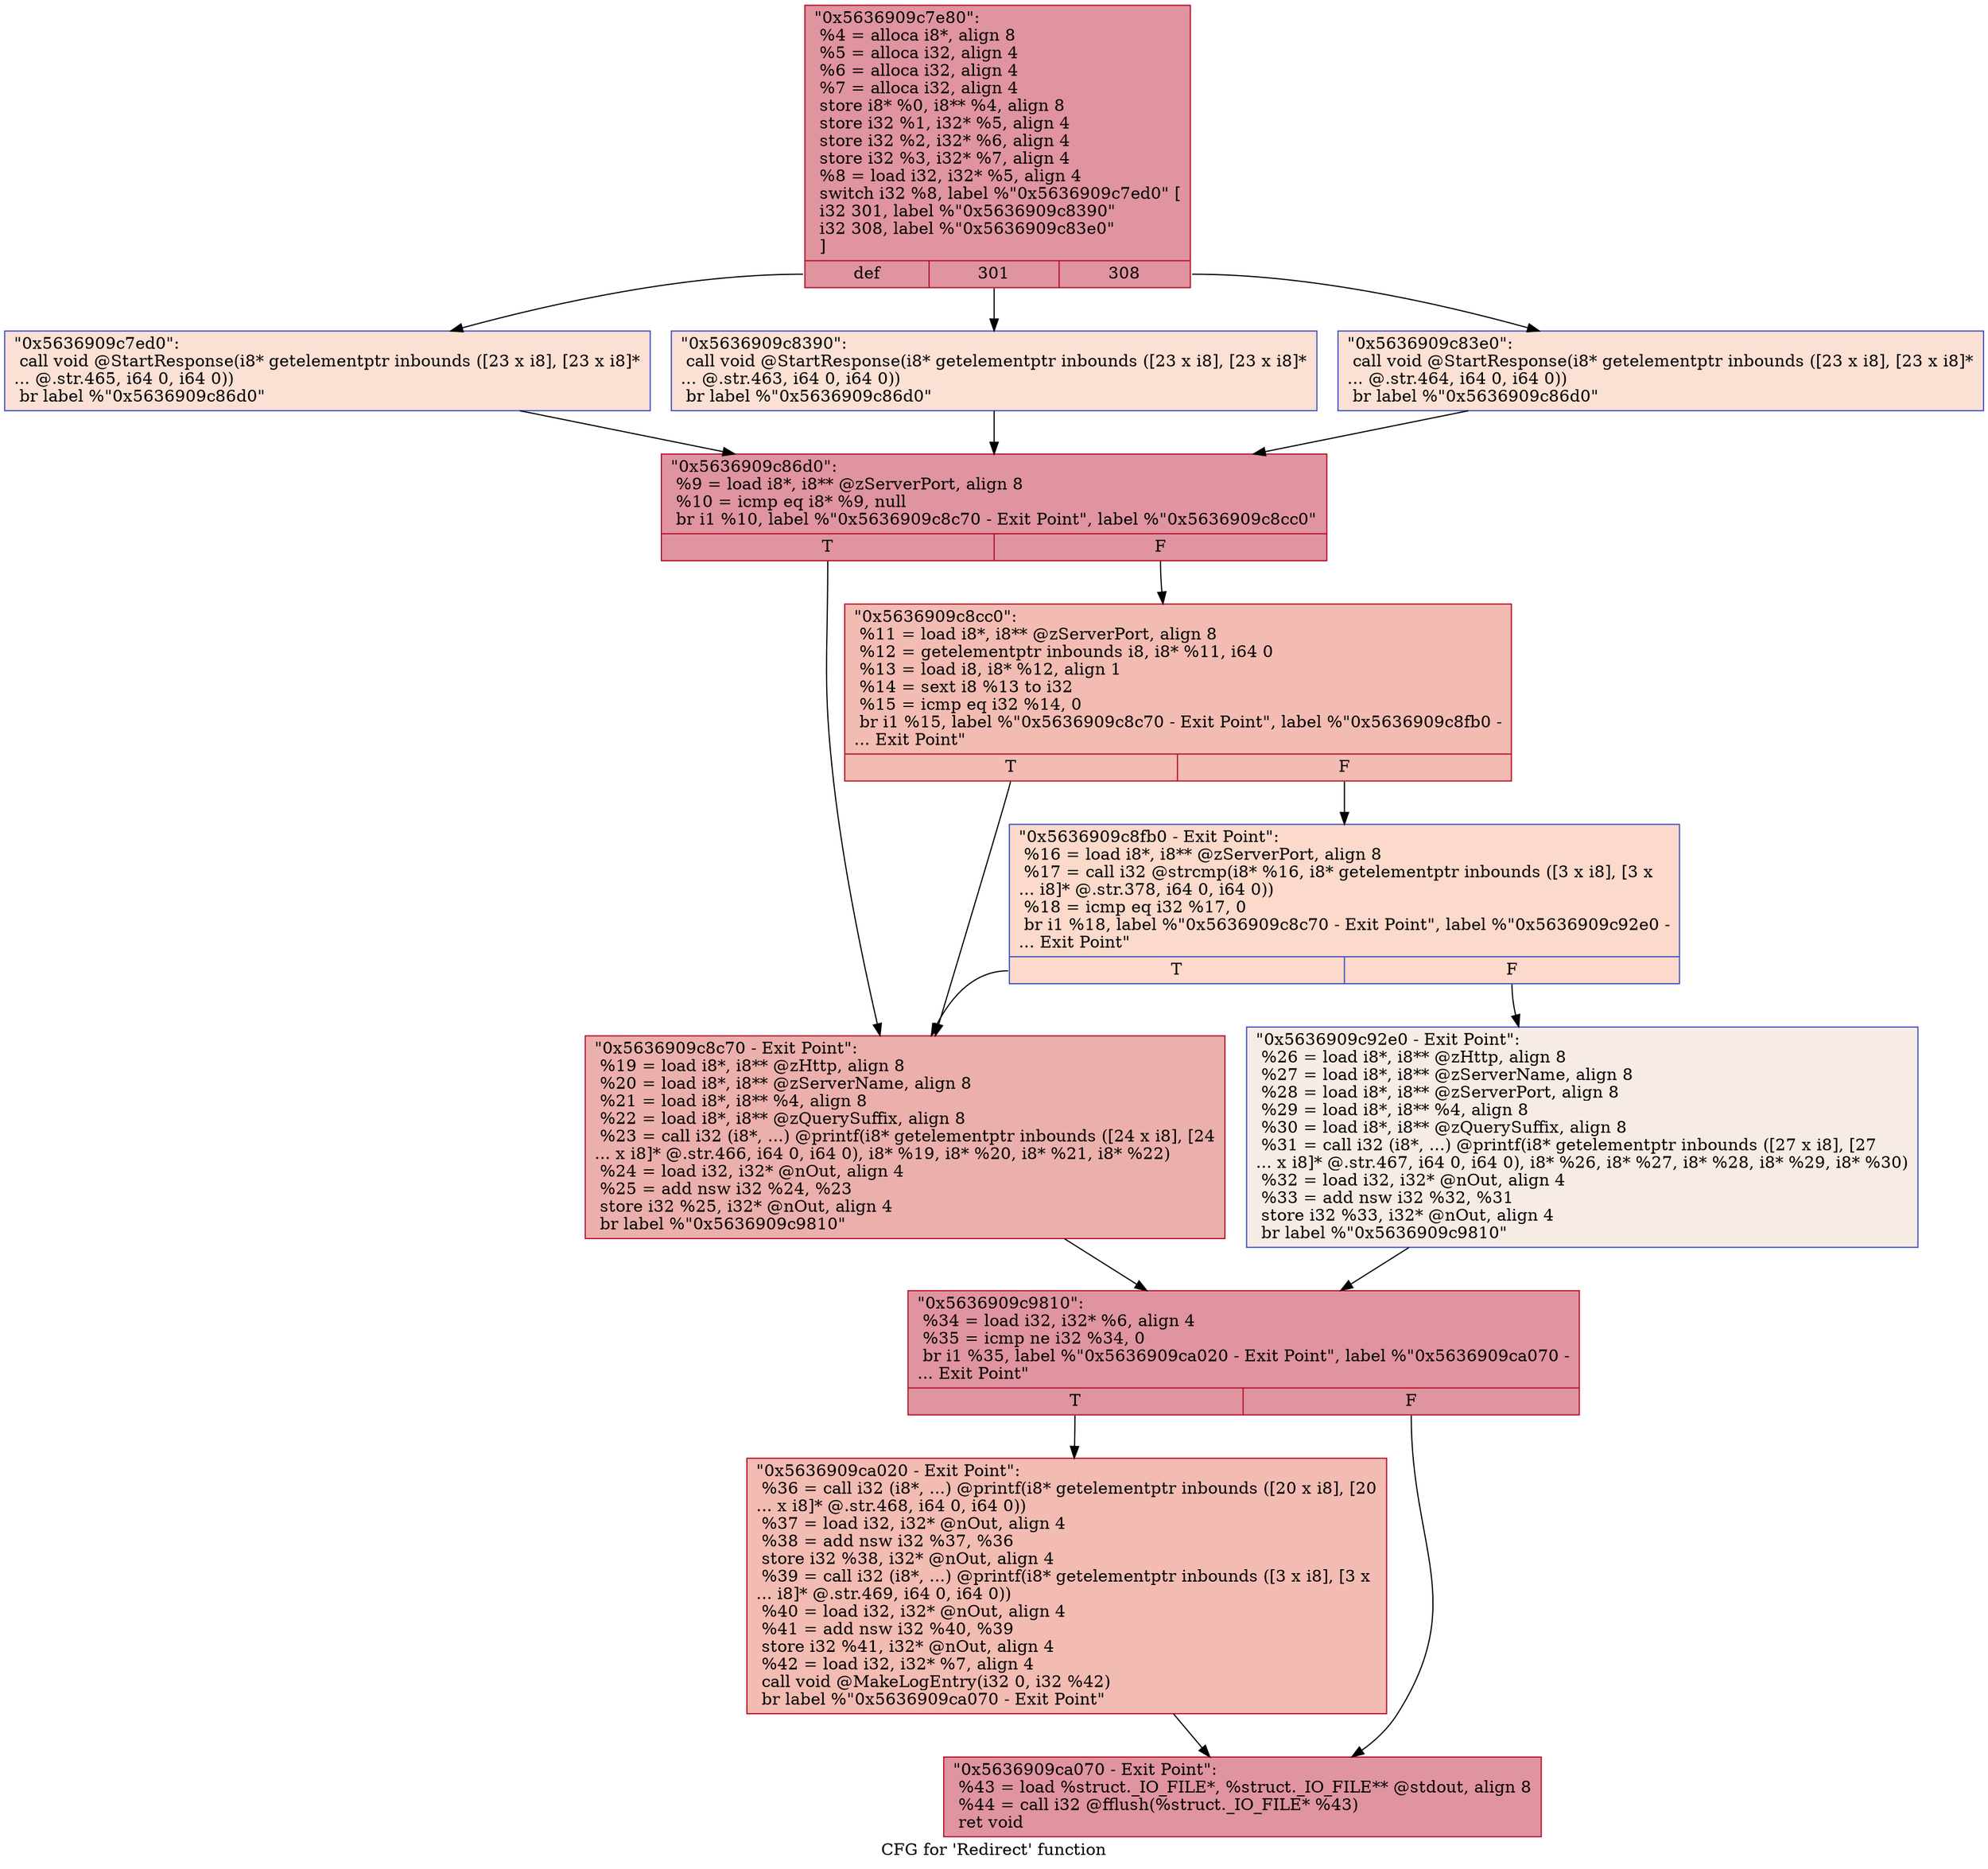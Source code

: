 digraph "CFG for 'Redirect' function" {
	label="CFG for 'Redirect' function";

	Node0x5636909c7e80 [shape=record,color="#b70d28ff", style=filled, fillcolor="#b70d2870",label="{\"0x5636909c7e80\":\l  %4 = alloca i8*, align 8\l  %5 = alloca i32, align 4\l  %6 = alloca i32, align 4\l  %7 = alloca i32, align 4\l  store i8* %0, i8** %4, align 8\l  store i32 %1, i32* %5, align 4\l  store i32 %2, i32* %6, align 4\l  store i32 %3, i32* %7, align 4\l  %8 = load i32, i32* %5, align 4\l  switch i32 %8, label %\"0x5636909c7ed0\" [\l    i32 301, label %\"0x5636909c8390\"\l    i32 308, label %\"0x5636909c83e0\"\l  ]\l|{<s0>def|<s1>301|<s2>308}}"];
	Node0x5636909c7e80:s0 -> Node0x5636909c7ed0;
	Node0x5636909c7e80:s1 -> Node0x5636909c8390;
	Node0x5636909c7e80:s2 -> Node0x5636909c83e0;
	Node0x5636909c8390 [shape=record,color="#3d50c3ff", style=filled, fillcolor="#f7b99e70",label="{\"0x5636909c8390\":                                 \l  call void @StartResponse(i8* getelementptr inbounds ([23 x i8], [23 x i8]*\l... @.str.463, i64 0, i64 0))\l  br label %\"0x5636909c86d0\"\l}"];
	Node0x5636909c8390 -> Node0x5636909c86d0;
	Node0x5636909c83e0 [shape=record,color="#3d50c3ff", style=filled, fillcolor="#f7b99e70",label="{\"0x5636909c83e0\":                                 \l  call void @StartResponse(i8* getelementptr inbounds ([23 x i8], [23 x i8]*\l... @.str.464, i64 0, i64 0))\l  br label %\"0x5636909c86d0\"\l}"];
	Node0x5636909c83e0 -> Node0x5636909c86d0;
	Node0x5636909c7ed0 [shape=record,color="#3d50c3ff", style=filled, fillcolor="#f7b99e70",label="{\"0x5636909c7ed0\":                                 \l  call void @StartResponse(i8* getelementptr inbounds ([23 x i8], [23 x i8]*\l... @.str.465, i64 0, i64 0))\l  br label %\"0x5636909c86d0\"\l}"];
	Node0x5636909c7ed0 -> Node0x5636909c86d0;
	Node0x5636909c86d0 [shape=record,color="#b70d28ff", style=filled, fillcolor="#b70d2870",label="{\"0x5636909c86d0\":                                 \l  %9 = load i8*, i8** @zServerPort, align 8\l  %10 = icmp eq i8* %9, null\l  br i1 %10, label %\"0x5636909c8c70 - Exit Point\", label %\"0x5636909c8cc0\"\l|{<s0>T|<s1>F}}"];
	Node0x5636909c86d0:s0 -> Node0x5636909c8c70;
	Node0x5636909c86d0:s1 -> Node0x5636909c8cc0;
	Node0x5636909c8cc0 [shape=record,color="#b70d28ff", style=filled, fillcolor="#e1675170",label="{\"0x5636909c8cc0\":                                 \l  %11 = load i8*, i8** @zServerPort, align 8\l  %12 = getelementptr inbounds i8, i8* %11, i64 0\l  %13 = load i8, i8* %12, align 1\l  %14 = sext i8 %13 to i32\l  %15 = icmp eq i32 %14, 0\l  br i1 %15, label %\"0x5636909c8c70 - Exit Point\", label %\"0x5636909c8fb0 -\l... Exit Point\"\l|{<s0>T|<s1>F}}"];
	Node0x5636909c8cc0:s0 -> Node0x5636909c8c70;
	Node0x5636909c8cc0:s1 -> Node0x5636909c8fb0;
	Node0x5636909c8fb0 [shape=record,color="#3d50c3ff", style=filled, fillcolor="#f7a88970",label="{\"0x5636909c8fb0 - Exit Point\":                    \l  %16 = load i8*, i8** @zServerPort, align 8\l  %17 = call i32 @strcmp(i8* %16, i8* getelementptr inbounds ([3 x i8], [3 x\l... i8]* @.str.378, i64 0, i64 0))\l  %18 = icmp eq i32 %17, 0\l  br i1 %18, label %\"0x5636909c8c70 - Exit Point\", label %\"0x5636909c92e0 -\l... Exit Point\"\l|{<s0>T|<s1>F}}"];
	Node0x5636909c8fb0:s0 -> Node0x5636909c8c70;
	Node0x5636909c8fb0:s1 -> Node0x5636909c92e0;
	Node0x5636909c8c70 [shape=record,color="#b70d28ff", style=filled, fillcolor="#d24b4070",label="{\"0x5636909c8c70 - Exit Point\":                    \l  %19 = load i8*, i8** @zHttp, align 8\l  %20 = load i8*, i8** @zServerName, align 8\l  %21 = load i8*, i8** %4, align 8\l  %22 = load i8*, i8** @zQuerySuffix, align 8\l  %23 = call i32 (i8*, ...) @printf(i8* getelementptr inbounds ([24 x i8], [24\l... x i8]* @.str.466, i64 0, i64 0), i8* %19, i8* %20, i8* %21, i8* %22)\l  %24 = load i32, i32* @nOut, align 4\l  %25 = add nsw i32 %24, %23\l  store i32 %25, i32* @nOut, align 4\l  br label %\"0x5636909c9810\"\l}"];
	Node0x5636909c8c70 -> Node0x5636909c9810;
	Node0x5636909c92e0 [shape=record,color="#3d50c3ff", style=filled, fillcolor="#ecd3c570",label="{\"0x5636909c92e0 - Exit Point\":                    \l  %26 = load i8*, i8** @zHttp, align 8\l  %27 = load i8*, i8** @zServerName, align 8\l  %28 = load i8*, i8** @zServerPort, align 8\l  %29 = load i8*, i8** %4, align 8\l  %30 = load i8*, i8** @zQuerySuffix, align 8\l  %31 = call i32 (i8*, ...) @printf(i8* getelementptr inbounds ([27 x i8], [27\l... x i8]* @.str.467, i64 0, i64 0), i8* %26, i8* %27, i8* %28, i8* %29, i8* %30)\l  %32 = load i32, i32* @nOut, align 4\l  %33 = add nsw i32 %32, %31\l  store i32 %33, i32* @nOut, align 4\l  br label %\"0x5636909c9810\"\l}"];
	Node0x5636909c92e0 -> Node0x5636909c9810;
	Node0x5636909c9810 [shape=record,color="#b70d28ff", style=filled, fillcolor="#b70d2870",label="{\"0x5636909c9810\":                                 \l  %34 = load i32, i32* %6, align 4\l  %35 = icmp ne i32 %34, 0\l  br i1 %35, label %\"0x5636909ca020 - Exit Point\", label %\"0x5636909ca070 -\l... Exit Point\"\l|{<s0>T|<s1>F}}"];
	Node0x5636909c9810:s0 -> Node0x5636909ca020;
	Node0x5636909c9810:s1 -> Node0x5636909ca070;
	Node0x5636909ca020 [shape=record,color="#b70d28ff", style=filled, fillcolor="#e1675170",label="{\"0x5636909ca020 - Exit Point\":                    \l  %36 = call i32 (i8*, ...) @printf(i8* getelementptr inbounds ([20 x i8], [20\l... x i8]* @.str.468, i64 0, i64 0))\l  %37 = load i32, i32* @nOut, align 4\l  %38 = add nsw i32 %37, %36\l  store i32 %38, i32* @nOut, align 4\l  %39 = call i32 (i8*, ...) @printf(i8* getelementptr inbounds ([3 x i8], [3 x\l... i8]* @.str.469, i64 0, i64 0))\l  %40 = load i32, i32* @nOut, align 4\l  %41 = add nsw i32 %40, %39\l  store i32 %41, i32* @nOut, align 4\l  %42 = load i32, i32* %7, align 4\l  call void @MakeLogEntry(i32 0, i32 %42)\l  br label %\"0x5636909ca070 - Exit Point\"\l}"];
	Node0x5636909ca020 -> Node0x5636909ca070;
	Node0x5636909ca070 [shape=record,color="#b70d28ff", style=filled, fillcolor="#b70d2870",label="{\"0x5636909ca070 - Exit Point\":                    \l  %43 = load %struct._IO_FILE*, %struct._IO_FILE** @stdout, align 8\l  %44 = call i32 @fflush(%struct._IO_FILE* %43)\l  ret void\l}"];
}
